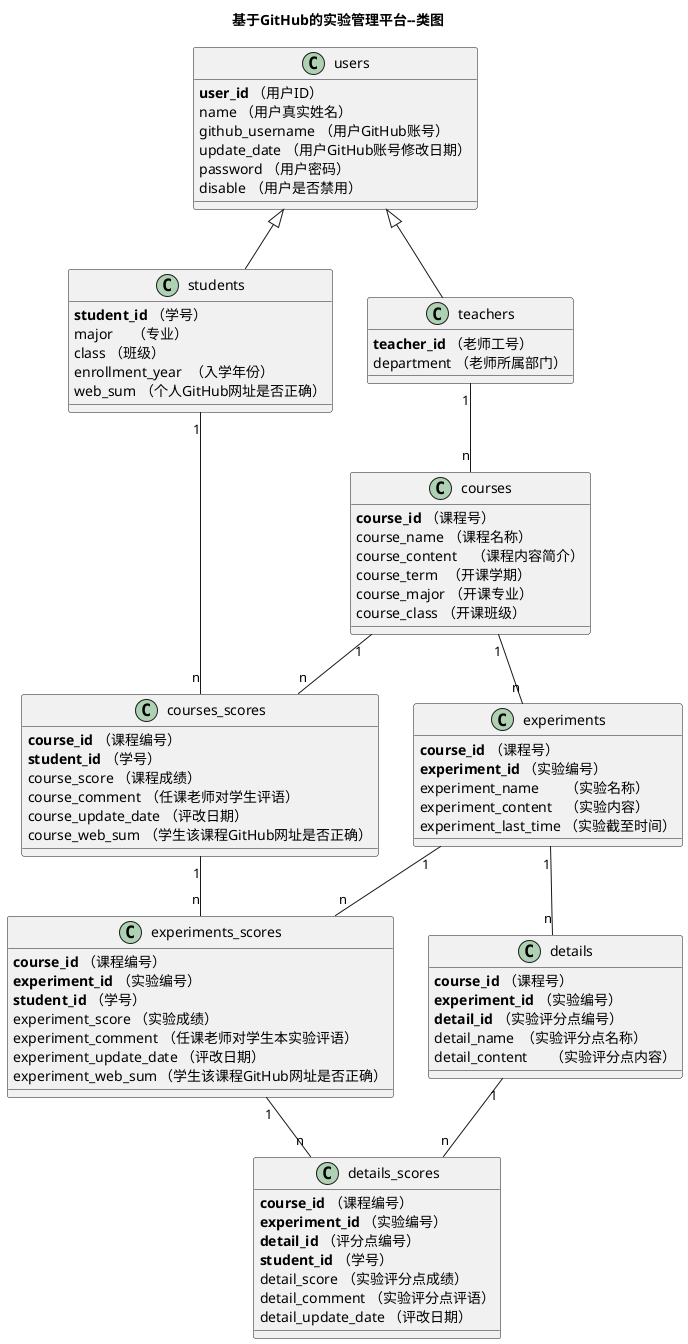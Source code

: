 @startuml
title 基于GitHub的实验管理平台--类图
class users {
    <b>user_id</b> （用户ID）
    name （用户真实姓名）
    github_username （用户GitHub账号）
    update_date （用户GitHub账号修改日期）
    password （用户密码）
    disable （用户是否禁用）
}
class teachers{
    <b>teacher_id</b> （老师工号）
    department （老师所属部门）
}
class students{
    <b>student_id</b> （学号）
    major	（专业）
    class （班级）
    enrollment_year	（入学年份）
    web_sum （个人GitHub网址是否正确）
}
users <|- students
users <|-- teachers

class courses {
    <b>course_id</b> （课程号）
    course_name （课程名称）
    course_content	（课程内容简介）
    course_term	 （开课学期）
    course_major （开课专业）
    course_class （开课班级）
}

class experiments {
    <b>course_id</b> （课程号）
    <b>experiment_id</b> （实验编号）
    experiment_name	（实验名称）
    experiment_content	（实验内容）
    experiment_last_time （实验截至时间）
}

class details {
	<b>course_id</b> （课程号）
    <b>experiment_id</b> （实验编号）
    <b>detail_id</b> （实验评分点编号）
    detail_name	（实验评分点名称）
    detail_content	（实验评分点内容）
}

class courses_scores {
	<b>course_id</b> （课程编号）
    <b>student_id</b> （学号）
    course_score （课程成绩）
    course_comment （任课老师对学生评语）
    course_update_date （评改日期）
    course_web_sum	（学生该课程GitHub网址是否正确）
}

class experiments_scores {
    <b>course_id</b> （课程编号）
    <b>experiment_id</b> （实验编号）
    <b>student_id</b> （学号）
    experiment_score （实验成绩）
    experiment_comment （任课老师对学生本实验评语）
    experiment_update_date （评改日期）
    experiment_web_sum	（学生该课程GitHub网址是否正确）

}

class details_scores {
    <b>course_id</b> （课程编号）
    <b>experiment_id</b> （实验编号）
    <b>detail_id</b> （评分点编号）
    <b>student_id</b> （学号）
    detail_score （实验评分点成绩）
    detail_comment （实验评分点评语）
    detail_update_date （评改日期）

}

students "1" -- "n"  courses_scores
courses_scores "1" -- "n"  experiments_scores
experiments_scores "1" -- "n"  details_scores

teachers "1" -- "n"  courses
courses "1" -- "n" experiments
experiments "1" -- "n" details

courses "1" -- "n" courses_scores
experiments "1" -- "n" experiments_scores
details "1" -- "n" details_scores


@enduml
